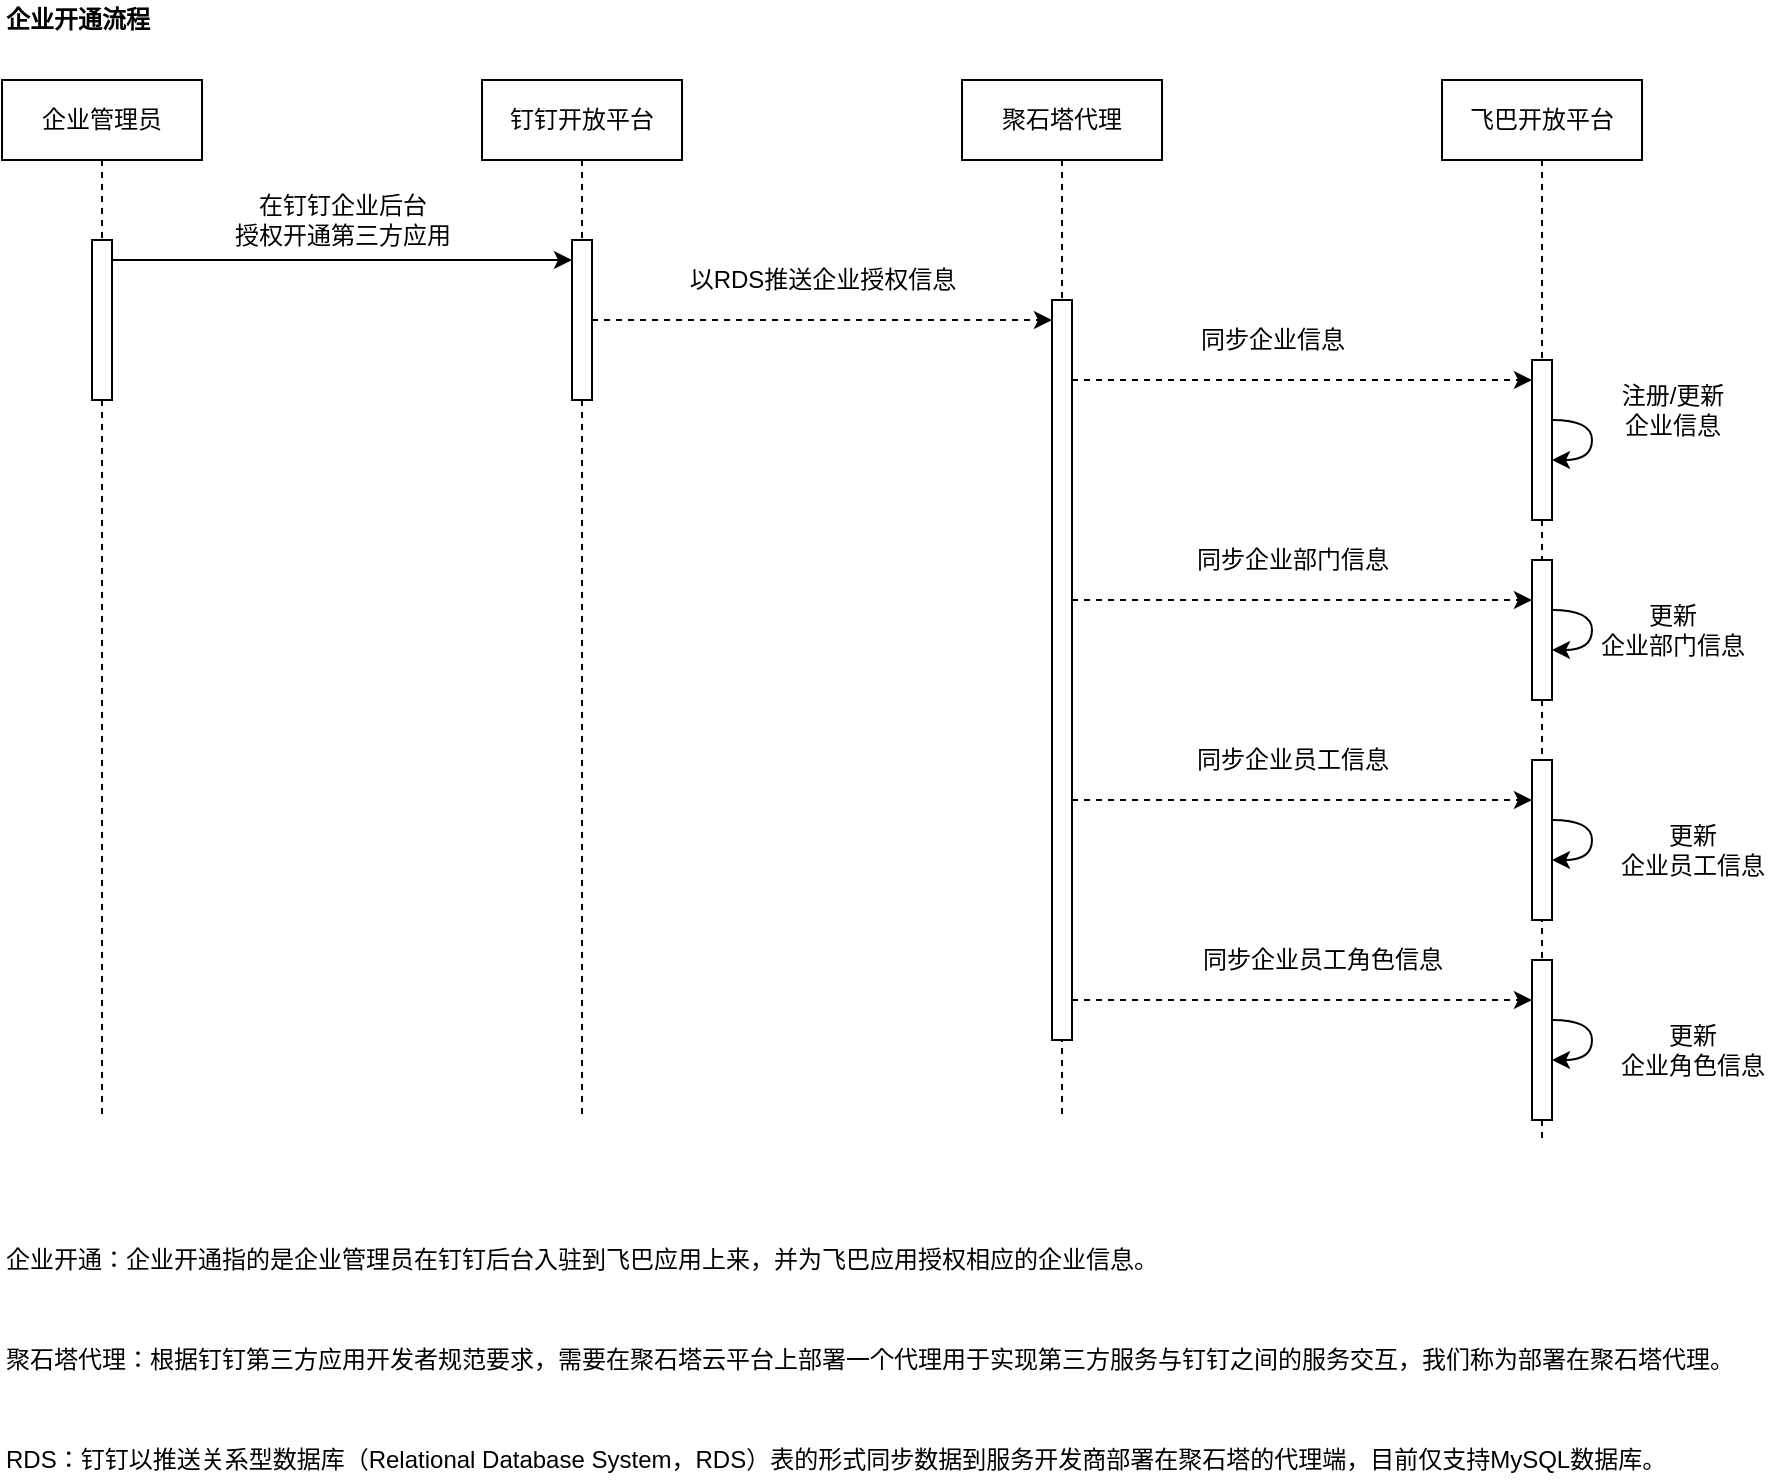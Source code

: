 <mxfile version="14.1.8" type="github" pages="5">
  <diagram id="vPzD-Wpo7etqd_KNEoi4" name="dingtalk_openapi_ent_000">
    <mxGraphModel dx="1422" dy="737" grid="1" gridSize="10" guides="1" tooltips="1" connect="1" arrows="1" fold="1" page="1" pageScale="1" pageWidth="1200" pageHeight="1920" math="0" shadow="0">
      <root>
        <mxCell id="lzIYmvuplW2zlDW2XlVa-0" />
        <mxCell id="lzIYmvuplW2zlDW2XlVa-1" parent="lzIYmvuplW2zlDW2XlVa-0" />
        <mxCell id="ROyWMD74HyqL_B-godrN-1" value="&lt;b&gt;企业开通流程&lt;/b&gt;" style="text;html=1;strokeColor=none;fillColor=none;align=left;verticalAlign=middle;whiteSpace=wrap;" parent="lzIYmvuplW2zlDW2XlVa-1" vertex="1">
          <mxGeometry x="40" y="40" width="90" height="20" as="geometry" />
        </mxCell>
        <mxCell id="ROyWMD74HyqL_B-godrN-3" value="企业管理员" style="shape=umlLifeline;perimeter=lifelinePerimeter;whiteSpace=wrap;html=1;container=1;collapsible=0;recursiveResize=0;outlineConnect=0;" parent="lzIYmvuplW2zlDW2XlVa-1" vertex="1">
          <mxGeometry x="40" y="80" width="100" height="520" as="geometry" />
        </mxCell>
        <mxCell id="ROyWMD74HyqL_B-godrN-8" value="" style="html=1;points=[];perimeter=orthogonalPerimeter;" parent="ROyWMD74HyqL_B-godrN-3" vertex="1">
          <mxGeometry x="45" y="80" width="10" height="80" as="geometry" />
        </mxCell>
        <mxCell id="ROyWMD74HyqL_B-godrN-4" value="钉钉开放平台" style="shape=umlLifeline;perimeter=lifelinePerimeter;whiteSpace=wrap;html=1;container=1;collapsible=0;recursiveResize=0;outlineConnect=0;" parent="lzIYmvuplW2zlDW2XlVa-1" vertex="1">
          <mxGeometry x="280" y="80" width="100" height="520" as="geometry" />
        </mxCell>
        <mxCell id="ROyWMD74HyqL_B-godrN-9" value="" style="html=1;points=[];perimeter=orthogonalPerimeter;" parent="ROyWMD74HyqL_B-godrN-4" vertex="1">
          <mxGeometry x="45" y="80" width="10" height="80" as="geometry" />
        </mxCell>
        <mxCell id="ROyWMD74HyqL_B-godrN-5" value="聚石塔代理" style="shape=umlLifeline;perimeter=lifelinePerimeter;whiteSpace=wrap;html=1;container=1;collapsible=0;recursiveResize=0;outlineConnect=0;" parent="lzIYmvuplW2zlDW2XlVa-1" vertex="1">
          <mxGeometry x="520" y="80" width="100" height="520" as="geometry" />
        </mxCell>
        <mxCell id="ROyWMD74HyqL_B-godrN-12" value="" style="html=1;points=[];perimeter=orthogonalPerimeter;" parent="ROyWMD74HyqL_B-godrN-5" vertex="1">
          <mxGeometry x="45" y="110" width="10" height="370" as="geometry" />
        </mxCell>
        <mxCell id="ROyWMD74HyqL_B-godrN-10" value="" style="edgeStyle=orthogonalEdgeStyle;orthogonalLoop=1;jettySize=auto;html=1;" parent="lzIYmvuplW2zlDW2XlVa-1" source="ROyWMD74HyqL_B-godrN-8" target="ROyWMD74HyqL_B-godrN-9" edge="1">
          <mxGeometry relative="1" as="geometry">
            <Array as="points">
              <mxPoint x="220" y="170" />
              <mxPoint x="220" y="170" />
            </Array>
          </mxGeometry>
        </mxCell>
        <mxCell id="ROyWMD74HyqL_B-godrN-11" value="在钉钉企业后台&lt;br&gt;授权开通第三方应用" style="text;html=1;align=center;verticalAlign=middle;resizable=0;points=[];autosize=1;" parent="lzIYmvuplW2zlDW2XlVa-1" vertex="1">
          <mxGeometry x="150" y="135" width="120" height="30" as="geometry" />
        </mxCell>
        <mxCell id="ROyWMD74HyqL_B-godrN-13" value="" style="edgeStyle=orthogonalEdgeStyle;orthogonalLoop=1;jettySize=auto;html=1;dashed=1;" parent="lzIYmvuplW2zlDW2XlVa-1" source="ROyWMD74HyqL_B-godrN-9" target="ROyWMD74HyqL_B-godrN-12" edge="1">
          <mxGeometry relative="1" as="geometry">
            <Array as="points">
              <mxPoint x="510" y="200" />
              <mxPoint x="510" y="200" />
            </Array>
          </mxGeometry>
        </mxCell>
        <mxCell id="ROyWMD74HyqL_B-godrN-14" value="以RDS推送企业授权信息" style="text;html=1;align=center;verticalAlign=middle;resizable=0;points=[];autosize=1;" parent="lzIYmvuplW2zlDW2XlVa-1" vertex="1">
          <mxGeometry x="375" y="170" width="150" height="20" as="geometry" />
        </mxCell>
        <mxCell id="ROyWMD74HyqL_B-godrN-19" value="飞巴开放平台" style="shape=umlLifeline;perimeter=lifelinePerimeter;whiteSpace=wrap;html=1;container=1;collapsible=0;recursiveResize=0;outlineConnect=0;" parent="lzIYmvuplW2zlDW2XlVa-1" vertex="1">
          <mxGeometry x="760" y="80" width="100" height="530" as="geometry" />
        </mxCell>
        <mxCell id="ROyWMD74HyqL_B-godrN-17" value="" style="html=1;points=[];perimeter=orthogonalPerimeter;" parent="ROyWMD74HyqL_B-godrN-19" vertex="1">
          <mxGeometry x="45" y="140" width="10" height="80" as="geometry" />
        </mxCell>
        <mxCell id="ROyWMD74HyqL_B-godrN-26" style="edgeStyle=orthogonalEdgeStyle;orthogonalLoop=1;jettySize=auto;html=1;curved=1;" parent="ROyWMD74HyqL_B-godrN-19" source="ROyWMD74HyqL_B-godrN-17" target="ROyWMD74HyqL_B-godrN-17" edge="1">
          <mxGeometry relative="1" as="geometry" />
        </mxCell>
        <mxCell id="ROyWMD74HyqL_B-godrN-33" value="" style="edgeStyle=orthogonalEdgeStyle;orthogonalLoop=1;jettySize=auto;html=1;curved=1;" parent="ROyWMD74HyqL_B-godrN-19" source="ROyWMD74HyqL_B-godrN-29" target="ROyWMD74HyqL_B-godrN-29" edge="1">
          <mxGeometry relative="1" as="geometry">
            <mxPoint x="135" y="275" as="targetPoint" />
          </mxGeometry>
        </mxCell>
        <mxCell id="ROyWMD74HyqL_B-godrN-29" value="" style="html=1;points=[];perimeter=orthogonalPerimeter;" parent="ROyWMD74HyqL_B-godrN-19" vertex="1">
          <mxGeometry x="45" y="240" width="10" height="70" as="geometry" />
        </mxCell>
        <mxCell id="ROyWMD74HyqL_B-godrN-39" value="" style="edgeStyle=orthogonalEdgeStyle;orthogonalLoop=1;jettySize=auto;html=1;curved=1;" parent="ROyWMD74HyqL_B-godrN-19" source="ROyWMD74HyqL_B-godrN-36" target="ROyWMD74HyqL_B-godrN-36" edge="1">
          <mxGeometry relative="1" as="geometry">
            <mxPoint x="135" y="380" as="targetPoint" />
          </mxGeometry>
        </mxCell>
        <mxCell id="ROyWMD74HyqL_B-godrN-36" value="" style="html=1;points=[];perimeter=orthogonalPerimeter;" parent="ROyWMD74HyqL_B-godrN-19" vertex="1">
          <mxGeometry x="45" y="340" width="10" height="80" as="geometry" />
        </mxCell>
        <mxCell id="ROyWMD74HyqL_B-godrN-44" value="" style="edgeStyle=orthogonalEdgeStyle;orthogonalLoop=1;jettySize=auto;html=1;curved=1;" parent="ROyWMD74HyqL_B-godrN-19" source="ROyWMD74HyqL_B-godrN-41" target="ROyWMD74HyqL_B-godrN-41" edge="1">
          <mxGeometry relative="1" as="geometry">
            <mxPoint x="135" y="480" as="targetPoint" />
          </mxGeometry>
        </mxCell>
        <mxCell id="ROyWMD74HyqL_B-godrN-41" value="" style="html=1;points=[];perimeter=orthogonalPerimeter;" parent="ROyWMD74HyqL_B-godrN-19" vertex="1">
          <mxGeometry x="45" y="440" width="10" height="80" as="geometry" />
        </mxCell>
        <mxCell id="ROyWMD74HyqL_B-godrN-18" value="" style="edgeStyle=orthogonalEdgeStyle;orthogonalLoop=1;jettySize=auto;html=1;dashed=1;" parent="lzIYmvuplW2zlDW2XlVa-1" source="ROyWMD74HyqL_B-godrN-12" target="ROyWMD74HyqL_B-godrN-17" edge="1">
          <mxGeometry relative="1" as="geometry">
            <Array as="points">
              <mxPoint x="750" y="230" />
              <mxPoint x="750" y="230" />
            </Array>
          </mxGeometry>
        </mxCell>
        <mxCell id="ROyWMD74HyqL_B-godrN-23" value="同步企业信息" style="text;html=1;align=center;verticalAlign=middle;resizable=0;points=[];autosize=1;" parent="lzIYmvuplW2zlDW2XlVa-1" vertex="1">
          <mxGeometry x="630" y="200" width="90" height="20" as="geometry" />
        </mxCell>
        <mxCell id="ROyWMD74HyqL_B-godrN-27" value="注册/更新&lt;br&gt;企业信息" style="text;html=1;align=center;verticalAlign=middle;resizable=0;points=[];autosize=1;" parent="lzIYmvuplW2zlDW2XlVa-1" vertex="1">
          <mxGeometry x="840" y="230" width="70" height="30" as="geometry" />
        </mxCell>
        <mxCell id="ROyWMD74HyqL_B-godrN-30" value="" style="orthogonalLoop=1;jettySize=auto;html=1;dashed=1;" parent="lzIYmvuplW2zlDW2XlVa-1" source="ROyWMD74HyqL_B-godrN-12" target="ROyWMD74HyqL_B-godrN-29" edge="1">
          <mxGeometry relative="1" as="geometry">
            <Array as="points">
              <mxPoint x="690" y="340" />
            </Array>
          </mxGeometry>
        </mxCell>
        <mxCell id="ROyWMD74HyqL_B-godrN-31" value="同步企业部门信息" style="text;html=1;align=center;verticalAlign=middle;resizable=0;points=[];autosize=1;" parent="lzIYmvuplW2zlDW2XlVa-1" vertex="1">
          <mxGeometry x="630" y="310" width="110" height="20" as="geometry" />
        </mxCell>
        <mxCell id="ROyWMD74HyqL_B-godrN-34" value="更新&lt;br&gt;企业部门信息" style="text;html=1;align=center;verticalAlign=middle;resizable=0;points=[];autosize=1;" parent="lzIYmvuplW2zlDW2XlVa-1" vertex="1">
          <mxGeometry x="830" y="340" width="90" height="30" as="geometry" />
        </mxCell>
        <mxCell id="ROyWMD74HyqL_B-godrN-37" style="orthogonalLoop=1;jettySize=auto;html=1;dashed=1;" parent="lzIYmvuplW2zlDW2XlVa-1" source="ROyWMD74HyqL_B-godrN-12" target="ROyWMD74HyqL_B-godrN-36" edge="1">
          <mxGeometry relative="1" as="geometry">
            <Array as="points">
              <mxPoint x="690" y="440" />
            </Array>
          </mxGeometry>
        </mxCell>
        <mxCell id="ROyWMD74HyqL_B-godrN-40" value="同步企业员工信息" style="text;html=1;align=center;verticalAlign=middle;resizable=0;points=[];autosize=1;" parent="lzIYmvuplW2zlDW2XlVa-1" vertex="1">
          <mxGeometry x="630" y="410" width="110" height="20" as="geometry" />
        </mxCell>
        <mxCell id="ROyWMD74HyqL_B-godrN-42" style="orthogonalLoop=1;jettySize=auto;html=1;dashed=1;" parent="lzIYmvuplW2zlDW2XlVa-1" source="ROyWMD74HyqL_B-godrN-12" target="ROyWMD74HyqL_B-godrN-41" edge="1">
          <mxGeometry relative="1" as="geometry">
            <Array as="points">
              <mxPoint x="690" y="540" />
            </Array>
          </mxGeometry>
        </mxCell>
        <mxCell id="ROyWMD74HyqL_B-godrN-45" value="同步企业员工角色信息" style="text;html=1;align=center;verticalAlign=middle;resizable=0;points=[];autosize=1;" parent="lzIYmvuplW2zlDW2XlVa-1" vertex="1">
          <mxGeometry x="630" y="510" width="140" height="20" as="geometry" />
        </mxCell>
        <mxCell id="ROyWMD74HyqL_B-godrN-46" value="更新&lt;br&gt;企业员工信息" style="text;html=1;align=center;verticalAlign=middle;resizable=0;points=[];autosize=1;" parent="lzIYmvuplW2zlDW2XlVa-1" vertex="1">
          <mxGeometry x="840" y="450" width="90" height="30" as="geometry" />
        </mxCell>
        <mxCell id="ROyWMD74HyqL_B-godrN-47" value="更新&lt;br&gt;企业角色信息" style="text;html=1;align=center;verticalAlign=middle;resizable=0;points=[];autosize=1;" parent="lzIYmvuplW2zlDW2XlVa-1" vertex="1">
          <mxGeometry x="840" y="550" width="90" height="30" as="geometry" />
        </mxCell>
        <mxCell id="ROyWMD74HyqL_B-godrN-48" value="企业开通：企业开通指的是企业管理员在钉钉后台入驻到飞巴应用上来，并为飞巴应用授权相应的企业信息。" style="text;html=1;align=left;verticalAlign=middle;resizable=0;points=[];autosize=1;" parent="lzIYmvuplW2zlDW2XlVa-1" vertex="1">
          <mxGeometry x="40" y="660" width="590" height="20" as="geometry" />
        </mxCell>
        <mxCell id="XfqAjCLGHTh9f_zEp6VF-0" value="聚石塔代理：根据钉钉第三方应用开发者规范要求，需要在聚石塔云平台上部署一个代理用于实现第三方服务与钉钉之间的服务交互，我们称为部署在聚石塔代理。" style="text;html=1;align=left;verticalAlign=middle;resizable=0;points=[];autosize=1;" parent="lzIYmvuplW2zlDW2XlVa-1" vertex="1">
          <mxGeometry x="40" y="710" width="880" height="20" as="geometry" />
        </mxCell>
        <mxCell id="CAdSRAxTMOZP6rrSwl_J-0" value="RDS：钉钉以推送关系型数据库（Relational Database System，RDS）表的形式同步数据到服务开发商部署在聚石塔的代理端，目前仅支持MySQL数据库。" style="text;html=1;align=left;verticalAlign=middle;resizable=0;points=[];autosize=1;" parent="lzIYmvuplW2zlDW2XlVa-1" vertex="1">
          <mxGeometry x="40" y="760" width="850" height="20" as="geometry" />
        </mxCell>
      </root>
    </mxGraphModel>
  </diagram>
  <diagram name="dingtalk_openapi_ent_001" id="NJfmSJ3Z6EROwrKiT6tM">
    <mxGraphModel dx="1422" dy="737" grid="1" gridSize="10" guides="1" tooltips="1" connect="1" arrows="1" fold="1" page="1" pageScale="1" pageWidth="1200" pageHeight="1920" math="0" shadow="0">
      <root>
        <mxCell id="b8aBz9sjtjlgImkw413s-0" />
        <mxCell id="b8aBz9sjtjlgImkw413s-1" parent="b8aBz9sjtjlgImkw413s-0" />
        <mxCell id="b8aBz9sjtjlgImkw413s-2" value="&lt;b&gt;企业信息变更流程&lt;/b&gt;" style="text;html=1;strokeColor=none;fillColor=none;align=left;verticalAlign=middle;whiteSpace=wrap;rounded=0;" parent="b8aBz9sjtjlgImkw413s-1" vertex="1">
          <mxGeometry x="40" y="40" width="100" height="20" as="geometry" />
        </mxCell>
        <mxCell id="b8aBz9sjtjlgImkw413s-3" value="企业管理员" style="shape=umlLifeline;perimeter=lifelinePerimeter;whiteSpace=wrap;html=1;container=1;collapsible=0;recursiveResize=0;outlineConnect=0;" parent="b8aBz9sjtjlgImkw413s-1" vertex="1">
          <mxGeometry x="40" y="80" width="100" height="520" as="geometry" />
        </mxCell>
        <mxCell id="b8aBz9sjtjlgImkw413s-4" value="" style="html=1;points=[];perimeter=orthogonalPerimeter;" parent="b8aBz9sjtjlgImkw413s-3" vertex="1">
          <mxGeometry x="45" y="80" width="10" height="80" as="geometry" />
        </mxCell>
        <mxCell id="b8aBz9sjtjlgImkw413s-5" value="钉钉开放平台" style="shape=umlLifeline;perimeter=lifelinePerimeter;whiteSpace=wrap;html=1;container=1;collapsible=0;recursiveResize=0;outlineConnect=0;" parent="b8aBz9sjtjlgImkw413s-1" vertex="1">
          <mxGeometry x="280" y="80" width="100" height="520" as="geometry" />
        </mxCell>
        <mxCell id="b8aBz9sjtjlgImkw413s-6" value="" style="html=1;points=[];perimeter=orthogonalPerimeter;" parent="b8aBz9sjtjlgImkw413s-5" vertex="1">
          <mxGeometry x="45" y="80" width="10" height="80" as="geometry" />
        </mxCell>
        <mxCell id="b8aBz9sjtjlgImkw413s-7" value="聚石塔代理" style="shape=umlLifeline;perimeter=lifelinePerimeter;whiteSpace=wrap;html=1;container=1;collapsible=0;recursiveResize=0;outlineConnect=0;" parent="b8aBz9sjtjlgImkw413s-1" vertex="1">
          <mxGeometry x="520" y="80" width="100" height="520" as="geometry" />
        </mxCell>
        <mxCell id="b8aBz9sjtjlgImkw413s-8" value="" style="html=1;points=[];perimeter=orthogonalPerimeter;" parent="b8aBz9sjtjlgImkw413s-7" vertex="1">
          <mxGeometry x="45" y="110" width="10" height="370" as="geometry" />
        </mxCell>
        <mxCell id="b8aBz9sjtjlgImkw413s-9" value="" style="edgeStyle=orthogonalEdgeStyle;rounded=0;orthogonalLoop=1;jettySize=auto;html=1;" parent="b8aBz9sjtjlgImkw413s-1" source="b8aBz9sjtjlgImkw413s-4" target="b8aBz9sjtjlgImkw413s-6" edge="1">
          <mxGeometry relative="1" as="geometry">
            <Array as="points">
              <mxPoint x="220" y="170" />
              <mxPoint x="220" y="170" />
            </Array>
          </mxGeometry>
        </mxCell>
        <mxCell id="b8aBz9sjtjlgImkw413s-10" value="在钉钉企业管理后台&lt;br&gt;变更企业信息" style="text;html=1;align=center;verticalAlign=middle;resizable=0;points=[];autosize=1;" parent="b8aBz9sjtjlgImkw413s-1" vertex="1">
          <mxGeometry x="150" y="135" width="120" height="30" as="geometry" />
        </mxCell>
        <mxCell id="b8aBz9sjtjlgImkw413s-11" value="" style="edgeStyle=orthogonalEdgeStyle;rounded=0;orthogonalLoop=1;jettySize=auto;html=1;dashed=1;" parent="b8aBz9sjtjlgImkw413s-1" source="b8aBz9sjtjlgImkw413s-6" target="b8aBz9sjtjlgImkw413s-8" edge="1">
          <mxGeometry relative="1" as="geometry">
            <Array as="points">
              <mxPoint x="510" y="200" />
              <mxPoint x="510" y="200" />
            </Array>
          </mxGeometry>
        </mxCell>
        <mxCell id="b8aBz9sjtjlgImkw413s-12" value="以RDS方式推送企业变更信息" style="text;html=1;align=center;verticalAlign=middle;resizable=0;points=[];autosize=1;" parent="b8aBz9sjtjlgImkw413s-1" vertex="1">
          <mxGeometry x="365" y="170" width="170" height="20" as="geometry" />
        </mxCell>
        <mxCell id="b8aBz9sjtjlgImkw413s-13" value="飞巴开放平台" style="shape=umlLifeline;perimeter=lifelinePerimeter;whiteSpace=wrap;html=1;container=1;collapsible=0;recursiveResize=0;outlineConnect=0;" parent="b8aBz9sjtjlgImkw413s-1" vertex="1">
          <mxGeometry x="760" y="80" width="100" height="530" as="geometry" />
        </mxCell>
        <mxCell id="b8aBz9sjtjlgImkw413s-14" value="" style="html=1;points=[];perimeter=orthogonalPerimeter;" parent="b8aBz9sjtjlgImkw413s-13" vertex="1">
          <mxGeometry x="45" y="140" width="10" height="80" as="geometry" />
        </mxCell>
        <mxCell id="b8aBz9sjtjlgImkw413s-15" style="edgeStyle=orthogonalEdgeStyle;rounded=0;orthogonalLoop=1;jettySize=auto;html=1;curved=1;" parent="b8aBz9sjtjlgImkw413s-13" source="b8aBz9sjtjlgImkw413s-14" target="b8aBz9sjtjlgImkw413s-14" edge="1">
          <mxGeometry relative="1" as="geometry" />
        </mxCell>
        <mxCell id="b8aBz9sjtjlgImkw413s-16" value="" style="edgeStyle=orthogonalEdgeStyle;rounded=0;orthogonalLoop=1;jettySize=auto;html=1;curved=1;" parent="b8aBz9sjtjlgImkw413s-13" source="b8aBz9sjtjlgImkw413s-17" target="b8aBz9sjtjlgImkw413s-17" edge="1">
          <mxGeometry relative="1" as="geometry">
            <mxPoint x="135" y="275" as="targetPoint" />
          </mxGeometry>
        </mxCell>
        <mxCell id="b8aBz9sjtjlgImkw413s-17" value="" style="html=1;points=[];perimeter=orthogonalPerimeter;" parent="b8aBz9sjtjlgImkw413s-13" vertex="1">
          <mxGeometry x="45" y="240" width="10" height="70" as="geometry" />
        </mxCell>
        <mxCell id="b8aBz9sjtjlgImkw413s-18" value="" style="edgeStyle=orthogonalEdgeStyle;rounded=0;orthogonalLoop=1;jettySize=auto;html=1;curved=1;" parent="b8aBz9sjtjlgImkw413s-13" source="b8aBz9sjtjlgImkw413s-19" target="b8aBz9sjtjlgImkw413s-19" edge="1">
          <mxGeometry relative="1" as="geometry">
            <mxPoint x="135" y="380" as="targetPoint" />
          </mxGeometry>
        </mxCell>
        <mxCell id="b8aBz9sjtjlgImkw413s-19" value="" style="html=1;points=[];perimeter=orthogonalPerimeter;" parent="b8aBz9sjtjlgImkw413s-13" vertex="1">
          <mxGeometry x="45" y="340" width="10" height="80" as="geometry" />
        </mxCell>
        <mxCell id="b8aBz9sjtjlgImkw413s-20" value="" style="edgeStyle=orthogonalEdgeStyle;rounded=0;orthogonalLoop=1;jettySize=auto;html=1;curved=1;" parent="b8aBz9sjtjlgImkw413s-13" source="b8aBz9sjtjlgImkw413s-21" target="b8aBz9sjtjlgImkw413s-21" edge="1">
          <mxGeometry relative="1" as="geometry">
            <mxPoint x="135" y="480" as="targetPoint" />
          </mxGeometry>
        </mxCell>
        <mxCell id="b8aBz9sjtjlgImkw413s-21" value="" style="html=1;points=[];perimeter=orthogonalPerimeter;" parent="b8aBz9sjtjlgImkw413s-13" vertex="1">
          <mxGeometry x="45" y="440" width="10" height="80" as="geometry" />
        </mxCell>
        <mxCell id="b8aBz9sjtjlgImkw413s-22" value="" style="edgeStyle=orthogonalEdgeStyle;rounded=0;orthogonalLoop=1;jettySize=auto;html=1;dashed=1;" parent="b8aBz9sjtjlgImkw413s-1" source="b8aBz9sjtjlgImkw413s-8" target="b8aBz9sjtjlgImkw413s-14" edge="1">
          <mxGeometry relative="1" as="geometry">
            <Array as="points">
              <mxPoint x="750" y="230" />
              <mxPoint x="750" y="230" />
            </Array>
          </mxGeometry>
        </mxCell>
        <mxCell id="b8aBz9sjtjlgImkw413s-23" value="同步企业信息" style="text;html=1;align=center;verticalAlign=middle;resizable=0;points=[];autosize=1;" parent="b8aBz9sjtjlgImkw413s-1" vertex="1">
          <mxGeometry x="630" y="200" width="90" height="20" as="geometry" />
        </mxCell>
        <mxCell id="b8aBz9sjtjlgImkw413s-24" value="更新&lt;br&gt;企业信息" style="text;html=1;align=center;verticalAlign=middle;resizable=0;points=[];autosize=1;" parent="b8aBz9sjtjlgImkw413s-1" vertex="1">
          <mxGeometry x="845" y="230" width="60" height="30" as="geometry" />
        </mxCell>
        <mxCell id="b8aBz9sjtjlgImkw413s-25" value="" style="rounded=0;orthogonalLoop=1;jettySize=auto;html=1;dashed=1;" parent="b8aBz9sjtjlgImkw413s-1" source="b8aBz9sjtjlgImkw413s-8" target="b8aBz9sjtjlgImkw413s-17" edge="1">
          <mxGeometry relative="1" as="geometry">
            <Array as="points">
              <mxPoint x="690" y="340" />
            </Array>
          </mxGeometry>
        </mxCell>
        <mxCell id="b8aBz9sjtjlgImkw413s-26" value="同步企业部门信息" style="text;html=1;align=center;verticalAlign=middle;resizable=0;points=[];autosize=1;" parent="b8aBz9sjtjlgImkw413s-1" vertex="1">
          <mxGeometry x="630" y="310" width="110" height="20" as="geometry" />
        </mxCell>
        <mxCell id="b8aBz9sjtjlgImkw413s-27" value="更新&lt;br&gt;企业部门信息" style="text;html=1;align=center;verticalAlign=middle;resizable=0;points=[];autosize=1;" parent="b8aBz9sjtjlgImkw413s-1" vertex="1">
          <mxGeometry x="830" y="340" width="90" height="30" as="geometry" />
        </mxCell>
        <mxCell id="b8aBz9sjtjlgImkw413s-28" style="rounded=0;orthogonalLoop=1;jettySize=auto;html=1;dashed=1;" parent="b8aBz9sjtjlgImkw413s-1" source="b8aBz9sjtjlgImkw413s-8" target="b8aBz9sjtjlgImkw413s-19" edge="1">
          <mxGeometry relative="1" as="geometry">
            <Array as="points">
              <mxPoint x="690" y="440" />
            </Array>
          </mxGeometry>
        </mxCell>
        <mxCell id="b8aBz9sjtjlgImkw413s-29" value="同步企业员工信息" style="text;html=1;align=center;verticalAlign=middle;resizable=0;points=[];autosize=1;" parent="b8aBz9sjtjlgImkw413s-1" vertex="1">
          <mxGeometry x="630" y="410" width="110" height="20" as="geometry" />
        </mxCell>
        <mxCell id="b8aBz9sjtjlgImkw413s-30" style="rounded=0;orthogonalLoop=1;jettySize=auto;html=1;dashed=1;" parent="b8aBz9sjtjlgImkw413s-1" source="b8aBz9sjtjlgImkw413s-8" target="b8aBz9sjtjlgImkw413s-21" edge="1">
          <mxGeometry relative="1" as="geometry">
            <Array as="points">
              <mxPoint x="690" y="540" />
            </Array>
          </mxGeometry>
        </mxCell>
        <mxCell id="b8aBz9sjtjlgImkw413s-31" value="同步企业员工角色信息" style="text;html=1;align=center;verticalAlign=middle;resizable=0;points=[];autosize=1;" parent="b8aBz9sjtjlgImkw413s-1" vertex="1">
          <mxGeometry x="630" y="510" width="140" height="20" as="geometry" />
        </mxCell>
        <mxCell id="b8aBz9sjtjlgImkw413s-32" value="更新&lt;br&gt;企业员工信息" style="text;html=1;align=center;verticalAlign=middle;resizable=0;points=[];autosize=1;" parent="b8aBz9sjtjlgImkw413s-1" vertex="1">
          <mxGeometry x="840" y="450" width="90" height="30" as="geometry" />
        </mxCell>
        <mxCell id="b8aBz9sjtjlgImkw413s-33" value="更新&lt;br&gt;企业角色信息" style="text;html=1;align=center;verticalAlign=middle;resizable=0;points=[];autosize=1;" parent="b8aBz9sjtjlgImkw413s-1" vertex="1">
          <mxGeometry x="840" y="550" width="90" height="30" as="geometry" />
        </mxCell>
        <mxCell id="O9zTCRz-oTdFRSKnxAt3-3" value="企业开通：企业开通指的是企业管理员在钉钉后台入驻到飞巴应用上来，并为飞巴应用授权相应的企业信息。" style="text;html=1;align=left;verticalAlign=middle;resizable=0;points=[];autosize=1;" parent="b8aBz9sjtjlgImkw413s-1" vertex="1">
          <mxGeometry x="50" y="670" width="590" height="20" as="geometry" />
        </mxCell>
        <mxCell id="O9zTCRz-oTdFRSKnxAt3-4" value="聚石塔代理：根据钉钉第三方应用开发者规范要求，需要在聚石塔云平台上部署一个代理用于实现第三方服务与钉钉之间的服务交互，我们称为部署在聚石塔代理。" style="text;html=1;align=left;verticalAlign=middle;resizable=0;points=[];autosize=1;" parent="b8aBz9sjtjlgImkw413s-1" vertex="1">
          <mxGeometry x="50" y="720" width="880" height="20" as="geometry" />
        </mxCell>
        <mxCell id="O9zTCRz-oTdFRSKnxAt3-5" value="RDS：钉钉以推送关系型数据库（Relational Database System，RDS）表的形式同步数据到服务开发商部署在聚石塔的代理端，目前仅支持MySQL数据库。" style="text;html=1;align=left;verticalAlign=middle;resizable=0;points=[];autosize=1;" parent="b8aBz9sjtjlgImkw413s-1" vertex="1">
          <mxGeometry x="50" y="770" width="850" height="20" as="geometry" />
        </mxCell>
      </root>
    </mxGraphModel>
  </diagram>
  <diagram name="dingtalk_openapi_login_000" id="cJ42cOatGkmew3qd7-ZJ">
    <mxGraphModel dx="1422" dy="737" grid="1" gridSize="10" guides="1" tooltips="1" connect="1" arrows="1" fold="1" page="1" pageScale="1" pageWidth="1920" pageHeight="1200" background="#ffffff" math="0" shadow="0">
      <root>
        <mxCell id="nv8J5an0vgNy-mCbpt1U-0" />
        <mxCell id="nv8J5an0vgNy-mCbpt1U-1" parent="nv8J5an0vgNy-mCbpt1U-0" />
        <mxCell id="nv8J5an0vgNy-mCbpt1U-3" value="钉钉客户端" style="shape=umlLifeline;perimeter=lifelinePerimeter;whiteSpace=wrap;html=1;container=1;collapsible=0;recursiveResize=0;outlineConnect=0;" vertex="1" parent="nv8J5an0vgNy-mCbpt1U-1">
          <mxGeometry x="240" y="80" width="130" height="350" as="geometry" />
        </mxCell>
        <mxCell id="q7TvLnnVoWYgtDqp9FGh-6" value="" style="html=1;points=[];perimeter=orthogonalPerimeter;" vertex="1" parent="nv8J5an0vgNy-mCbpt1U-3">
          <mxGeometry x="60" y="70" width="10" height="40" as="geometry" />
        </mxCell>
        <mxCell id="nv8J5an0vgNy-mCbpt1U-7" value="聚石塔代理" style="shape=umlLifeline;perimeter=lifelinePerimeter;whiteSpace=wrap;html=1;container=1;collapsible=0;recursiveResize=0;outlineConnect=0;" vertex="1" parent="nv8J5an0vgNy-mCbpt1U-1">
          <mxGeometry x="860" y="80" width="130" height="350" as="geometry" />
        </mxCell>
        <mxCell id="q7TvLnnVoWYgtDqp9FGh-17" value="获取免登授权码" style="text;html=1;align=center;verticalAlign=middle;resizable=0;points=[];autosize=1;" vertex="1" parent="nv8J5an0vgNy-mCbpt1U-7">
          <mxGeometry x="15" y="178" width="100" height="20" as="geometry" />
        </mxCell>
        <mxCell id="nv8J5an0vgNy-mCbpt1U-9" value="钉钉飞巴H5端" style="shape=umlLifeline;perimeter=lifelinePerimeter;whiteSpace=wrap;html=1;container=1;collapsible=0;recursiveResize=0;outlineConnect=0;" vertex="1" parent="nv8J5an0vgNy-mCbpt1U-1">
          <mxGeometry x="1060" y="80" width="130" height="350" as="geometry" />
        </mxCell>
        <mxCell id="q7TvLnnVoWYgtDqp9FGh-12" value="" style="html=1;points=[];perimeter=orthogonalPerimeter;" vertex="1" parent="nv8J5an0vgNy-mCbpt1U-9">
          <mxGeometry x="60" y="154" width="10" height="186" as="geometry" />
        </mxCell>
        <mxCell id="nv8J5an0vgNy-mCbpt1U-12" value="飞巴开放平台" style="shape=umlLifeline;perimeter=lifelinePerimeter;whiteSpace=wrap;html=1;container=1;collapsible=0;recursiveResize=0;outlineConnect=0;" vertex="1" parent="nv8J5an0vgNy-mCbpt1U-1">
          <mxGeometry x="1260" y="80" width="130" height="350" as="geometry" />
        </mxCell>
        <mxCell id="q7TvLnnVoWYgtDqp9FGh-25" value="" style="edgeStyle=orthogonalEdgeStyle;rounded=0;orthogonalLoop=1;jettySize=auto;html=1;curved=1;" edge="1" parent="nv8J5an0vgNy-mCbpt1U-12" source="q7TvLnnVoWYgtDqp9FGh-22" target="q7TvLnnVoWYgtDqp9FGh-22">
          <mxGeometry relative="1" as="geometry">
            <mxPoint x="150" y="313" as="targetPoint" />
          </mxGeometry>
        </mxCell>
        <mxCell id="q7TvLnnVoWYgtDqp9FGh-22" value="" style="html=1;points=[];perimeter=orthogonalPerimeter;" vertex="1" parent="nv8J5an0vgNy-mCbpt1U-12">
          <mxGeometry x="60" y="250" width="10" height="80" as="geometry" />
        </mxCell>
        <mxCell id="nv8J5an0vgNy-mCbpt1U-19" value="返回微应用免登授权码" style="text;html=1;align=center;verticalAlign=middle;resizable=0;points=[];autosize=1;" vertex="1" parent="nv8J5an0vgNy-mCbpt1U-1">
          <mxGeometry x="860" y="290" width="140" height="20" as="geometry" />
        </mxCell>
        <mxCell id="nv8J5an0vgNy-mCbpt1U-37" value="验签用户身份" style="text;html=1;align=center;verticalAlign=middle;resizable=0;points=[];autosize=1;" vertex="1" parent="nv8J5an0vgNy-mCbpt1U-1">
          <mxGeometry x="1350" y="360" width="90" height="20" as="geometry" />
        </mxCell>
        <mxCell id="nv8J5an0vgNy-mCbpt1U-47" value="&lt;b&gt;钉钉开放平台第三方企业微应用之企业员工免登录业务流程&lt;/b&gt;" style="text;html=1;align=left;verticalAlign=middle;resizable=0;points=[];autosize=1;" vertex="1" parent="nv8J5an0vgNy-mCbpt1U-1">
          <mxGeometry x="40" y="40" width="330" height="20" as="geometry" />
        </mxCell>
        <mxCell id="RS4mXR8wTbXuYlRqKcMj-0" value="企业员工" style="shape=umlLifeline;perimeter=lifelinePerimeter;whiteSpace=wrap;html=1;container=1;collapsible=0;recursiveResize=0;outlineConnect=0;" vertex="1" parent="nv8J5an0vgNy-mCbpt1U-1">
          <mxGeometry x="40" y="80" width="130" height="350" as="geometry" />
        </mxCell>
        <mxCell id="RS4mXR8wTbXuYlRqKcMj-1" value="" style="html=1;points=[];perimeter=orthogonalPerimeter;" vertex="1" parent="RS4mXR8wTbXuYlRqKcMj-0">
          <mxGeometry x="60" y="60" width="10" height="40" as="geometry" />
        </mxCell>
        <mxCell id="RS4mXR8wTbXuYlRqKcMj-2" value="" style="html=1;points=[];perimeter=orthogonalPerimeter;" vertex="1" parent="RS4mXR8wTbXuYlRqKcMj-0">
          <mxGeometry x="60" y="132" width="10" height="48" as="geometry" />
        </mxCell>
        <mxCell id="q7TvLnnVoWYgtDqp9FGh-0" value="钉钉开放平台" style="shape=umlLifeline;perimeter=lifelinePerimeter;whiteSpace=wrap;html=1;container=1;collapsible=0;recursiveResize=0;outlineConnect=0;" vertex="1" parent="nv8J5an0vgNy-mCbpt1U-1">
          <mxGeometry x="660" y="80" width="130" height="350" as="geometry" />
        </mxCell>
        <mxCell id="q7TvLnnVoWYgtDqp9FGh-15" value="" style="html=1;points=[];perimeter=orthogonalPerimeter;" vertex="1" parent="q7TvLnnVoWYgtDqp9FGh-0">
          <mxGeometry x="60" y="190" width="10" height="48" as="geometry" />
        </mxCell>
        <mxCell id="q7TvLnnVoWYgtDqp9FGh-3" value="钉钉服务后端" style="shape=umlLifeline;perimeter=lifelinePerimeter;whiteSpace=wrap;html=1;container=1;collapsible=0;recursiveResize=0;outlineConnect=0;" vertex="1" parent="nv8J5an0vgNy-mCbpt1U-1">
          <mxGeometry x="440" y="80" width="130" height="350" as="geometry" />
        </mxCell>
        <mxCell id="q7TvLnnVoWYgtDqp9FGh-8" value="" style="html=1;points=[];perimeter=orthogonalPerimeter;" vertex="1" parent="q7TvLnnVoWYgtDqp9FGh-3">
          <mxGeometry x="60" y="70" width="10" height="40" as="geometry" />
        </mxCell>
        <mxCell id="q7TvLnnVoWYgtDqp9FGh-7" value="" style="edgeStyle=none;rounded=0;orthogonalLoop=1;jettySize=auto;html=1;" edge="1" parent="nv8J5an0vgNy-mCbpt1U-1" source="RS4mXR8wTbXuYlRqKcMj-1" target="q7TvLnnVoWYgtDqp9FGh-6">
          <mxGeometry relative="1" as="geometry" />
        </mxCell>
        <mxCell id="q7TvLnnVoWYgtDqp9FGh-9" value="" style="edgeStyle=none;rounded=0;orthogonalLoop=1;jettySize=auto;html=1;" edge="1" parent="nv8J5an0vgNy-mCbpt1U-1" source="q7TvLnnVoWYgtDqp9FGh-6" target="q7TvLnnVoWYgtDqp9FGh-8">
          <mxGeometry relative="1" as="geometry" />
        </mxCell>
        <mxCell id="q7TvLnnVoWYgtDqp9FGh-10" value="登录" style="text;html=1;align=center;verticalAlign=middle;resizable=0;points=[];autosize=1;" vertex="1" parent="nv8J5an0vgNy-mCbpt1U-1">
          <mxGeometry x="180" y="140" width="40" height="20" as="geometry" />
        </mxCell>
        <mxCell id="q7TvLnnVoWYgtDqp9FGh-11" value="登录" style="text;html=1;align=center;verticalAlign=middle;resizable=0;points=[];autosize=1;" vertex="1" parent="nv8J5an0vgNy-mCbpt1U-1">
          <mxGeometry x="380" y="150" width="40" height="20" as="geometry" />
        </mxCell>
        <mxCell id="q7TvLnnVoWYgtDqp9FGh-13" value="" style="edgeStyle=none;rounded=0;orthogonalLoop=1;jettySize=auto;html=1;" edge="1" parent="nv8J5an0vgNy-mCbpt1U-1" source="RS4mXR8wTbXuYlRqKcMj-2" target="q7TvLnnVoWYgtDqp9FGh-12">
          <mxGeometry relative="1" as="geometry" />
        </mxCell>
        <mxCell id="q7TvLnnVoWYgtDqp9FGh-14" value="进入钉钉上的飞巴应用H5端" style="text;html=1;align=center;verticalAlign=middle;resizable=0;points=[];autosize=1;" vertex="1" parent="nv8J5an0vgNy-mCbpt1U-1">
          <mxGeometry x="500" y="210" width="160" height="20" as="geometry" />
        </mxCell>
        <mxCell id="q7TvLnnVoWYgtDqp9FGh-16" value="" style="edgeStyle=none;rounded=0;orthogonalLoop=1;jettySize=auto;html=1;" edge="1" parent="nv8J5an0vgNy-mCbpt1U-1" source="q7TvLnnVoWYgtDqp9FGh-12" target="q7TvLnnVoWYgtDqp9FGh-15">
          <mxGeometry relative="1" as="geometry">
            <Array as="points">
              <mxPoint x="930" y="280" />
            </Array>
          </mxGeometry>
        </mxCell>
        <mxCell id="q7TvLnnVoWYgtDqp9FGh-21" value="" style="edgeStyle=none;rounded=0;orthogonalLoop=1;jettySize=auto;html=1;dashed=1;" edge="1" parent="nv8J5an0vgNy-mCbpt1U-1" source="q7TvLnnVoWYgtDqp9FGh-15">
          <mxGeometry relative="1" as="geometry">
            <mxPoint x="1120" y="310" as="targetPoint" />
            <Array as="points">
              <mxPoint x="770" y="310" />
            </Array>
          </mxGeometry>
        </mxCell>
        <mxCell id="q7TvLnnVoWYgtDqp9FGh-23" value="" style="edgeStyle=none;rounded=0;orthogonalLoop=1;jettySize=auto;html=1;" edge="1" parent="nv8J5an0vgNy-mCbpt1U-1" source="q7TvLnnVoWYgtDqp9FGh-12" target="q7TvLnnVoWYgtDqp9FGh-22">
          <mxGeometry relative="1" as="geometry" />
        </mxCell>
        <mxCell id="q7TvLnnVoWYgtDqp9FGh-29" value="" style="edgeStyle=none;rounded=0;orthogonalLoop=1;jettySize=auto;html=1;exitX=-0.2;exitY=0.76;exitDx=0;exitDy=0;exitPerimeter=0;entryX=1.16;entryY=0.843;entryDx=0;entryDy=0;entryPerimeter=0;" edge="1" parent="nv8J5an0vgNy-mCbpt1U-1" source="q7TvLnnVoWYgtDqp9FGh-22" target="q7TvLnnVoWYgtDqp9FGh-12">
          <mxGeometry relative="1" as="geometry">
            <mxPoint x="1130" y="400" as="targetPoint" />
            <Array as="points">
              <mxPoint x="1210" y="391" />
            </Array>
          </mxGeometry>
        </mxCell>
        <mxCell id="q7TvLnnVoWYgtDqp9FGh-32" value="登录" style="text;html=1;align=center;verticalAlign=middle;resizable=0;points=[];autosize=1;" vertex="1" parent="nv8J5an0vgNy-mCbpt1U-1">
          <mxGeometry x="1210" y="300" width="40" height="20" as="geometry" />
        </mxCell>
        <mxCell id="q7TvLnnVoWYgtDqp9FGh-33" value="登录成功，重定义页面" style="text;html=1;align=center;verticalAlign=middle;resizable=0;points=[];autosize=1;" vertex="1" parent="nv8J5an0vgNy-mCbpt1U-1">
          <mxGeometry x="1160" y="360" width="140" height="20" as="geometry" />
        </mxCell>
        <mxCell id="JGWIEfz680Y_tesZq3BN-0" value="企业开通：企业开通指的是企业管理员在钉钉后台入驻到飞巴应用上来，并为飞巴应用授权相应的企业信息。" style="text;html=1;align=left;verticalAlign=middle;resizable=0;points=[];autosize=1;" vertex="1" parent="nv8J5an0vgNy-mCbpt1U-1">
          <mxGeometry x="40" y="520" width="590" height="20" as="geometry" />
        </mxCell>
        <mxCell id="JGWIEfz680Y_tesZq3BN-1" value="聚石塔代理：根据钉钉第三方应用开发者规范要求，需要在聚石塔云平台上部署一个代理用于实现第三方服务与钉钉之间的服务交互，我们称为部署在聚石塔代理。" style="text;html=1;align=left;verticalAlign=middle;resizable=0;points=[];autosize=1;" vertex="1" parent="nv8J5an0vgNy-mCbpt1U-1">
          <mxGeometry x="40" y="570" width="880" height="20" as="geometry" />
        </mxCell>
        <mxCell id="JGWIEfz680Y_tesZq3BN-3" value="钉钉客户端、钉钉服务后端、钉钉开放平台统称钉钉系统。" style="text;html=1;align=left;verticalAlign=middle;resizable=0;points=[];autosize=1;" vertex="1" parent="nv8J5an0vgNy-mCbpt1U-1">
          <mxGeometry x="40" y="620" width="330" height="20" as="geometry" />
        </mxCell>
      </root>
    </mxGraphModel>
  </diagram>
  <diagram name="dingtalk_openapi_trip_000" id="DWTNc-aNZ8CqAhASyUoV">
    <mxGraphModel dx="1422" dy="737" grid="1" gridSize="10" guides="1" tooltips="1" connect="1" arrows="1" fold="1" page="1" pageScale="1" pageWidth="1200" pageHeight="1920" math="0" shadow="0">
      <root>
        <mxCell id="rUmZnQg3aihx_nzFNHEp-0" />
        <mxCell id="rUmZnQg3aihx_nzFNHEp-1" parent="rUmZnQg3aihx_nzFNHEp-0" />
        <mxCell id="rUmZnQg3aihx_nzFNHEp-2" value="&lt;b&gt;出差申请单流程（1）&lt;/b&gt;" style="text;html=1;strokeColor=none;fillColor=none;align=left;verticalAlign=middle;whiteSpace=wrap;rounded=0;" parent="rUmZnQg3aihx_nzFNHEp-1" vertex="1">
          <mxGeometry x="40" y="40" width="120" height="20" as="geometry" />
        </mxCell>
        <mxCell id="rUmZnQg3aihx_nzFNHEp-3" value="企业" style="shape=umlLifeline;perimeter=lifelinePerimeter;whiteSpace=wrap;html=1;container=1;collapsible=0;recursiveResize=0;outlineConnect=0;" parent="rUmZnQg3aihx_nzFNHEp-1" vertex="1">
          <mxGeometry x="40" y="80" width="100" height="400" as="geometry" />
        </mxCell>
        <mxCell id="rUmZnQg3aihx_nzFNHEp-4" value="" style="html=1;points=[];perimeter=orthogonalPerimeter;" parent="rUmZnQg3aihx_nzFNHEp-3" vertex="1">
          <mxGeometry x="45" y="80" width="10" height="80" as="geometry" />
        </mxCell>
        <mxCell id="rUmZnQg3aihx_nzFNHEp-43" value="" style="html=1;points=[];perimeter=orthogonalPerimeter;" parent="rUmZnQg3aihx_nzFNHEp-3" vertex="1">
          <mxGeometry x="45" y="200" width="10" height="80" as="geometry" />
        </mxCell>
        <mxCell id="rUmZnQg3aihx_nzFNHEp-5" value="钉钉开放平台" style="shape=umlLifeline;perimeter=lifelinePerimeter;whiteSpace=wrap;html=1;container=1;collapsible=0;recursiveResize=0;outlineConnect=0;" parent="rUmZnQg3aihx_nzFNHEp-1" vertex="1">
          <mxGeometry x="280" y="80" width="100" height="400" as="geometry" />
        </mxCell>
        <mxCell id="rUmZnQg3aihx_nzFNHEp-6" value="" style="html=1;points=[];perimeter=orthogonalPerimeter;" parent="rUmZnQg3aihx_nzFNHEp-5" vertex="1">
          <mxGeometry x="45" y="80" width="10" height="80" as="geometry" />
        </mxCell>
        <mxCell id="rUmZnQg3aihx_nzFNHEp-44" value="" style="html=1;points=[];perimeter=orthogonalPerimeter;" parent="rUmZnQg3aihx_nzFNHEp-5" vertex="1">
          <mxGeometry x="45" y="230" width="10" height="80" as="geometry" />
        </mxCell>
        <mxCell id="rUmZnQg3aihx_nzFNHEp-7" value="聚石塔代理" style="shape=umlLifeline;perimeter=lifelinePerimeter;whiteSpace=wrap;html=1;container=1;collapsible=0;recursiveResize=0;outlineConnect=0;" parent="rUmZnQg3aihx_nzFNHEp-1" vertex="1">
          <mxGeometry x="520" y="80" width="100" height="400" as="geometry" />
        </mxCell>
        <mxCell id="rUmZnQg3aihx_nzFNHEp-46" value="" style="html=1;points=[];perimeter=orthogonalPerimeter;" parent="rUmZnQg3aihx_nzFNHEp-7" vertex="1">
          <mxGeometry x="45" y="260" width="10" height="80" as="geometry" />
        </mxCell>
        <mxCell id="rUmZnQg3aihx_nzFNHEp-9" value="" style="edgeStyle=orthogonalEdgeStyle;rounded=0;orthogonalLoop=1;jettySize=auto;html=1;" parent="rUmZnQg3aihx_nzFNHEp-1" source="rUmZnQg3aihx_nzFNHEp-4" target="rUmZnQg3aihx_nzFNHEp-6" edge="1">
          <mxGeometry relative="1" as="geometry">
            <Array as="points">
              <mxPoint x="220" y="170" />
              <mxPoint x="220" y="170" />
            </Array>
          </mxGeometry>
        </mxCell>
        <mxCell id="rUmZnQg3aihx_nzFNHEp-10" value="企业管理员在钉钉企业管理后台&lt;br&gt;设计出差申请单模板" style="text;html=1;align=center;verticalAlign=middle;resizable=0;points=[];autosize=1;" parent="rUmZnQg3aihx_nzFNHEp-1" vertex="1">
          <mxGeometry x="120" y="135" width="180" height="30" as="geometry" />
        </mxCell>
        <mxCell id="rUmZnQg3aihx_nzFNHEp-12" value="以RDS方式推送企业审批信息" style="text;html=1;align=center;verticalAlign=middle;resizable=0;points=[];autosize=1;" parent="rUmZnQg3aihx_nzFNHEp-1" vertex="1">
          <mxGeometry x="370" y="326" width="170" height="20" as="geometry" />
        </mxCell>
        <mxCell id="rUmZnQg3aihx_nzFNHEp-13" value="飞巴开放平台" style="shape=umlLifeline;perimeter=lifelinePerimeter;whiteSpace=wrap;html=1;container=1;collapsible=0;recursiveResize=0;outlineConnect=0;" parent="rUmZnQg3aihx_nzFNHEp-1" vertex="1">
          <mxGeometry x="760" y="80" width="100" height="400" as="geometry" />
        </mxCell>
        <mxCell id="rUmZnQg3aihx_nzFNHEp-48" value="" style="html=1;points=[];perimeter=orthogonalPerimeter;" parent="rUmZnQg3aihx_nzFNHEp-13" vertex="1">
          <mxGeometry x="45" y="290" width="10" height="80" as="geometry" />
        </mxCell>
        <mxCell id="rUmZnQg3aihx_nzFNHEp-50" style="edgeStyle=orthogonalEdgeStyle;rounded=0;orthogonalLoop=1;jettySize=auto;html=1;curved=1;" parent="rUmZnQg3aihx_nzFNHEp-13" source="rUmZnQg3aihx_nzFNHEp-48" target="rUmZnQg3aihx_nzFNHEp-48" edge="1">
          <mxGeometry relative="1" as="geometry" />
        </mxCell>
        <mxCell id="rUmZnQg3aihx_nzFNHEp-23" value="同步审批通过的出差申请单" style="text;html=1;align=center;verticalAlign=middle;resizable=0;points=[];autosize=1;" parent="rUmZnQg3aihx_nzFNHEp-1" vertex="1">
          <mxGeometry x="600" y="353" width="160" height="20" as="geometry" />
        </mxCell>
        <mxCell id="rUmZnQg3aihx_nzFNHEp-24" value="更新企业&lt;br&gt;出差申请单信息" style="text;html=1;align=center;verticalAlign=middle;resizable=0;points=[];autosize=1;" parent="rUmZnQg3aihx_nzFNHEp-1" vertex="1">
          <mxGeometry x="840" y="390" width="100" height="30" as="geometry" />
        </mxCell>
        <mxCell id="rUmZnQg3aihx_nzFNHEp-34" value="企业开通：企业开通指的是企业管理员在钉钉后台入驻到飞巴应用上来，并为飞巴应用授权相应的企业信息。" style="text;html=1;align=left;verticalAlign=middle;resizable=0;points=[];autosize=1;" parent="rUmZnQg3aihx_nzFNHEp-1" vertex="1">
          <mxGeometry x="50" y="540" width="590" height="20" as="geometry" />
        </mxCell>
        <mxCell id="rUmZnQg3aihx_nzFNHEp-35" value="聚石塔代理：根据钉钉第三方应用开发者规范要求，需要在聚石塔云平台上部署一个代理用于实现第三方服务与钉钉之间的服务交互，我们称为部署在聚石塔代理。" style="text;html=1;align=left;verticalAlign=middle;resizable=0;points=[];autosize=1;" parent="rUmZnQg3aihx_nzFNHEp-1" vertex="1">
          <mxGeometry x="50" y="590" width="880" height="20" as="geometry" />
        </mxCell>
        <mxCell id="rUmZnQg3aihx_nzFNHEp-36" value="RDS：钉钉以推送关系型数据库（Relational Database System，RDS）表的形式同步数据到服务开发商部署在聚石塔的代理端，目前仅支持MySQL数据库。" style="text;html=1;align=left;verticalAlign=middle;resizable=0;points=[];autosize=1;" parent="rUmZnQg3aihx_nzFNHEp-1" vertex="1">
          <mxGeometry x="50" y="640" width="850" height="20" as="geometry" />
        </mxCell>
        <mxCell id="rUmZnQg3aihx_nzFNHEp-42" value="企业员工在钉钉上提交&lt;br&gt;出差申请单并走相关流程" style="text;html=1;align=center;verticalAlign=middle;resizable=0;points=[];autosize=1;" parent="rUmZnQg3aihx_nzFNHEp-1" vertex="1">
          <mxGeometry x="120" y="280" width="150" height="30" as="geometry" />
        </mxCell>
        <mxCell id="rUmZnQg3aihx_nzFNHEp-45" value="" style="edgeStyle=none;rounded=0;orthogonalLoop=1;jettySize=auto;html=1;" parent="rUmZnQg3aihx_nzFNHEp-1" source="rUmZnQg3aihx_nzFNHEp-43" target="rUmZnQg3aihx_nzFNHEp-44" edge="1">
          <mxGeometry relative="1" as="geometry" />
        </mxCell>
        <mxCell id="rUmZnQg3aihx_nzFNHEp-47" value="" style="edgeStyle=none;rounded=0;orthogonalLoop=1;jettySize=auto;html=1;" parent="rUmZnQg3aihx_nzFNHEp-1" source="rUmZnQg3aihx_nzFNHEp-44" target="rUmZnQg3aihx_nzFNHEp-46" edge="1">
          <mxGeometry relative="1" as="geometry" />
        </mxCell>
        <mxCell id="rUmZnQg3aihx_nzFNHEp-49" value="" style="edgeStyle=none;rounded=0;orthogonalLoop=1;jettySize=auto;html=1;" parent="rUmZnQg3aihx_nzFNHEp-1" source="rUmZnQg3aihx_nzFNHEp-46" target="rUmZnQg3aihx_nzFNHEp-48" edge="1">
          <mxGeometry relative="1" as="geometry" />
        </mxCell>
      </root>
    </mxGraphModel>
  </diagram>
  <diagram name="dingtalk_openapi_trip_001" id="14RZgLXPa-QoQ2PsmRYq">
    <mxGraphModel dx="1422" dy="737" grid="1" gridSize="10" guides="1" tooltips="1" connect="1" arrows="1" fold="1" page="1" pageScale="1" pageWidth="1200" pageHeight="1920" math="0" shadow="0">
      <root>
        <mxCell id="8ccLPGtg2tWihtU1OOjI-0" />
        <mxCell id="8ccLPGtg2tWihtU1OOjI-1" parent="8ccLPGtg2tWihtU1OOjI-0" />
        <mxCell id="8ccLPGtg2tWihtU1OOjI-2" value="&lt;b&gt;出差申请单流程（2）&lt;/b&gt;" style="text;html=1;strokeColor=none;fillColor=none;align=left;verticalAlign=middle;whiteSpace=wrap;rounded=0;" vertex="1" parent="8ccLPGtg2tWihtU1OOjI-1">
          <mxGeometry x="40" y="40" width="120" height="20" as="geometry" />
        </mxCell>
        <mxCell id="8ccLPGtg2tWihtU1OOjI-3" value="企业" style="shape=umlLifeline;perimeter=lifelinePerimeter;whiteSpace=wrap;html=1;container=1;collapsible=0;recursiveResize=0;outlineConnect=0;" vertex="1" parent="8ccLPGtg2tWihtU1OOjI-1">
          <mxGeometry x="40" y="80" width="100" height="400" as="geometry" />
        </mxCell>
        <mxCell id="8ccLPGtg2tWihtU1OOjI-6" value="钉钉开放平台" style="shape=umlLifeline;perimeter=lifelinePerimeter;whiteSpace=wrap;html=1;container=1;collapsible=0;recursiveResize=0;outlineConnect=0;" vertex="1" parent="8ccLPGtg2tWihtU1OOjI-1">
          <mxGeometry x="280" y="80" width="100" height="400" as="geometry" />
        </mxCell>
        <mxCell id="8ccLPGtg2tWihtU1OOjI-9" value="聚石塔代理" style="shape=umlLifeline;perimeter=lifelinePerimeter;whiteSpace=wrap;html=1;container=1;collapsible=0;recursiveResize=0;outlineConnect=0;" vertex="1" parent="8ccLPGtg2tWihtU1OOjI-1">
          <mxGeometry x="520" y="80" width="100" height="400" as="geometry" />
        </mxCell>
        <mxCell id="2l5tNnpgRkctrJ4YJYrq-0" value="" style="html=1;points=[];perimeter=orthogonalPerimeter;" vertex="1" parent="8ccLPGtg2tWihtU1OOjI-9">
          <mxGeometry x="45" y="70" width="10" height="80" as="geometry" />
        </mxCell>
        <mxCell id="8ccLPGtg2tWihtU1OOjI-14" value="飞巴开放平台" style="shape=umlLifeline;perimeter=lifelinePerimeter;whiteSpace=wrap;html=1;container=1;collapsible=0;recursiveResize=0;outlineConnect=0;" vertex="1" parent="8ccLPGtg2tWihtU1OOjI-1">
          <mxGeometry x="760" y="80" width="100" height="400" as="geometry" />
        </mxCell>
        <mxCell id="8ccLPGtg2tWihtU1OOjI-15" value="" style="html=1;points=[];perimeter=orthogonalPerimeter;" vertex="1" parent="8ccLPGtg2tWihtU1OOjI-14">
          <mxGeometry x="45" y="60" width="10" height="80" as="geometry" />
        </mxCell>
        <mxCell id="8ccLPGtg2tWihtU1OOjI-18" value="更新企业&lt;br&gt;出差申请单信息" style="text;html=1;align=center;verticalAlign=middle;resizable=0;points=[];autosize=1;" vertex="1" parent="8ccLPGtg2tWihtU1OOjI-1">
          <mxGeometry x="860" y="600" width="100" height="30" as="geometry" />
        </mxCell>
        <mxCell id="8ccLPGtg2tWihtU1OOjI-19" value="企业开通：企业开通指的是企业管理员在钉钉后台入驻到飞巴应用上来，并为飞巴应用授权相应的企业信息。" style="text;html=1;align=left;verticalAlign=middle;resizable=0;points=[];autosize=1;" vertex="1" parent="8ccLPGtg2tWihtU1OOjI-1">
          <mxGeometry x="40" y="920" width="590" height="20" as="geometry" />
        </mxCell>
        <mxCell id="8ccLPGtg2tWihtU1OOjI-20" value="聚石塔代理：根据钉钉第三方应用开发者规范要求，需要在聚石塔云平台上部署一个代理用于实现第三方服务与钉钉之间的服务交互，我们称为部署在聚石塔代理。" style="text;html=1;align=left;verticalAlign=middle;resizable=0;points=[];autosize=1;" vertex="1" parent="8ccLPGtg2tWihtU1OOjI-1">
          <mxGeometry x="40" y="970" width="880" height="20" as="geometry" />
        </mxCell>
        <mxCell id="8ccLPGtg2tWihtU1OOjI-21" value="RDS：钉钉以推送关系型数据库（Relational Database System，RDS）表的形式同步数据到服务开发商部署在聚石塔的代理端，目前仅支持MySQL数据库。" style="text;html=1;align=left;verticalAlign=middle;resizable=0;points=[];autosize=1;" vertex="1" parent="8ccLPGtg2tWihtU1OOjI-1">
          <mxGeometry x="40" y="1020" width="850" height="20" as="geometry" />
        </mxCell>
        <mxCell id="2l5tNnpgRkctrJ4YJYrq-1" value="" style="rounded=0;orthogonalLoop=1;jettySize=auto;html=1;" edge="1" parent="8ccLPGtg2tWihtU1OOjI-1" source="8ccLPGtg2tWihtU1OOjI-15" target="2l5tNnpgRkctrJ4YJYrq-0">
          <mxGeometry relative="1" as="geometry">
            <Array as="points">
              <mxPoint x="690" y="160" />
            </Array>
          </mxGeometry>
        </mxCell>
      </root>
    </mxGraphModel>
  </diagram>
</mxfile>
